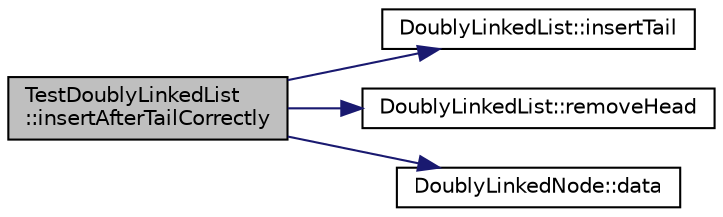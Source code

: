 digraph "TestDoublyLinkedList::insertAfterTailCorrectly"
{
  edge [fontname="Helvetica",fontsize="10",labelfontname="Helvetica",labelfontsize="10"];
  node [fontname="Helvetica",fontsize="10",shape=record];
  rankdir="LR";
  Node18 [label="TestDoublyLinkedList\l::insertAfterTailCorrectly",height=0.2,width=0.4,color="black", fillcolor="grey75", style="filled", fontcolor="black"];
  Node18 -> Node19 [color="midnightblue",fontsize="10",style="solid",fontname="Helvetica"];
  Node19 [label="DoublyLinkedList::insertTail",height=0.2,width=0.4,color="black", fillcolor="white", style="filled",URL="$da/dfa/class_doubly_linked_list.html#a08820eece8a930239f434a7dea802599"];
  Node18 -> Node20 [color="midnightblue",fontsize="10",style="solid",fontname="Helvetica"];
  Node20 [label="DoublyLinkedList::removeHead",height=0.2,width=0.4,color="black", fillcolor="white", style="filled",URL="$da/dfa/class_doubly_linked_list.html#a2564bb946727d468f74ca80ec0319f19"];
  Node18 -> Node21 [color="midnightblue",fontsize="10",style="solid",fontname="Helvetica"];
  Node21 [label="DoublyLinkedNode::data",height=0.2,width=0.4,color="black", fillcolor="white", style="filled",URL="$d9/da3/class_doubly_linked_node.html#a72a70560baba711c82bb012317557cb8"];
}
